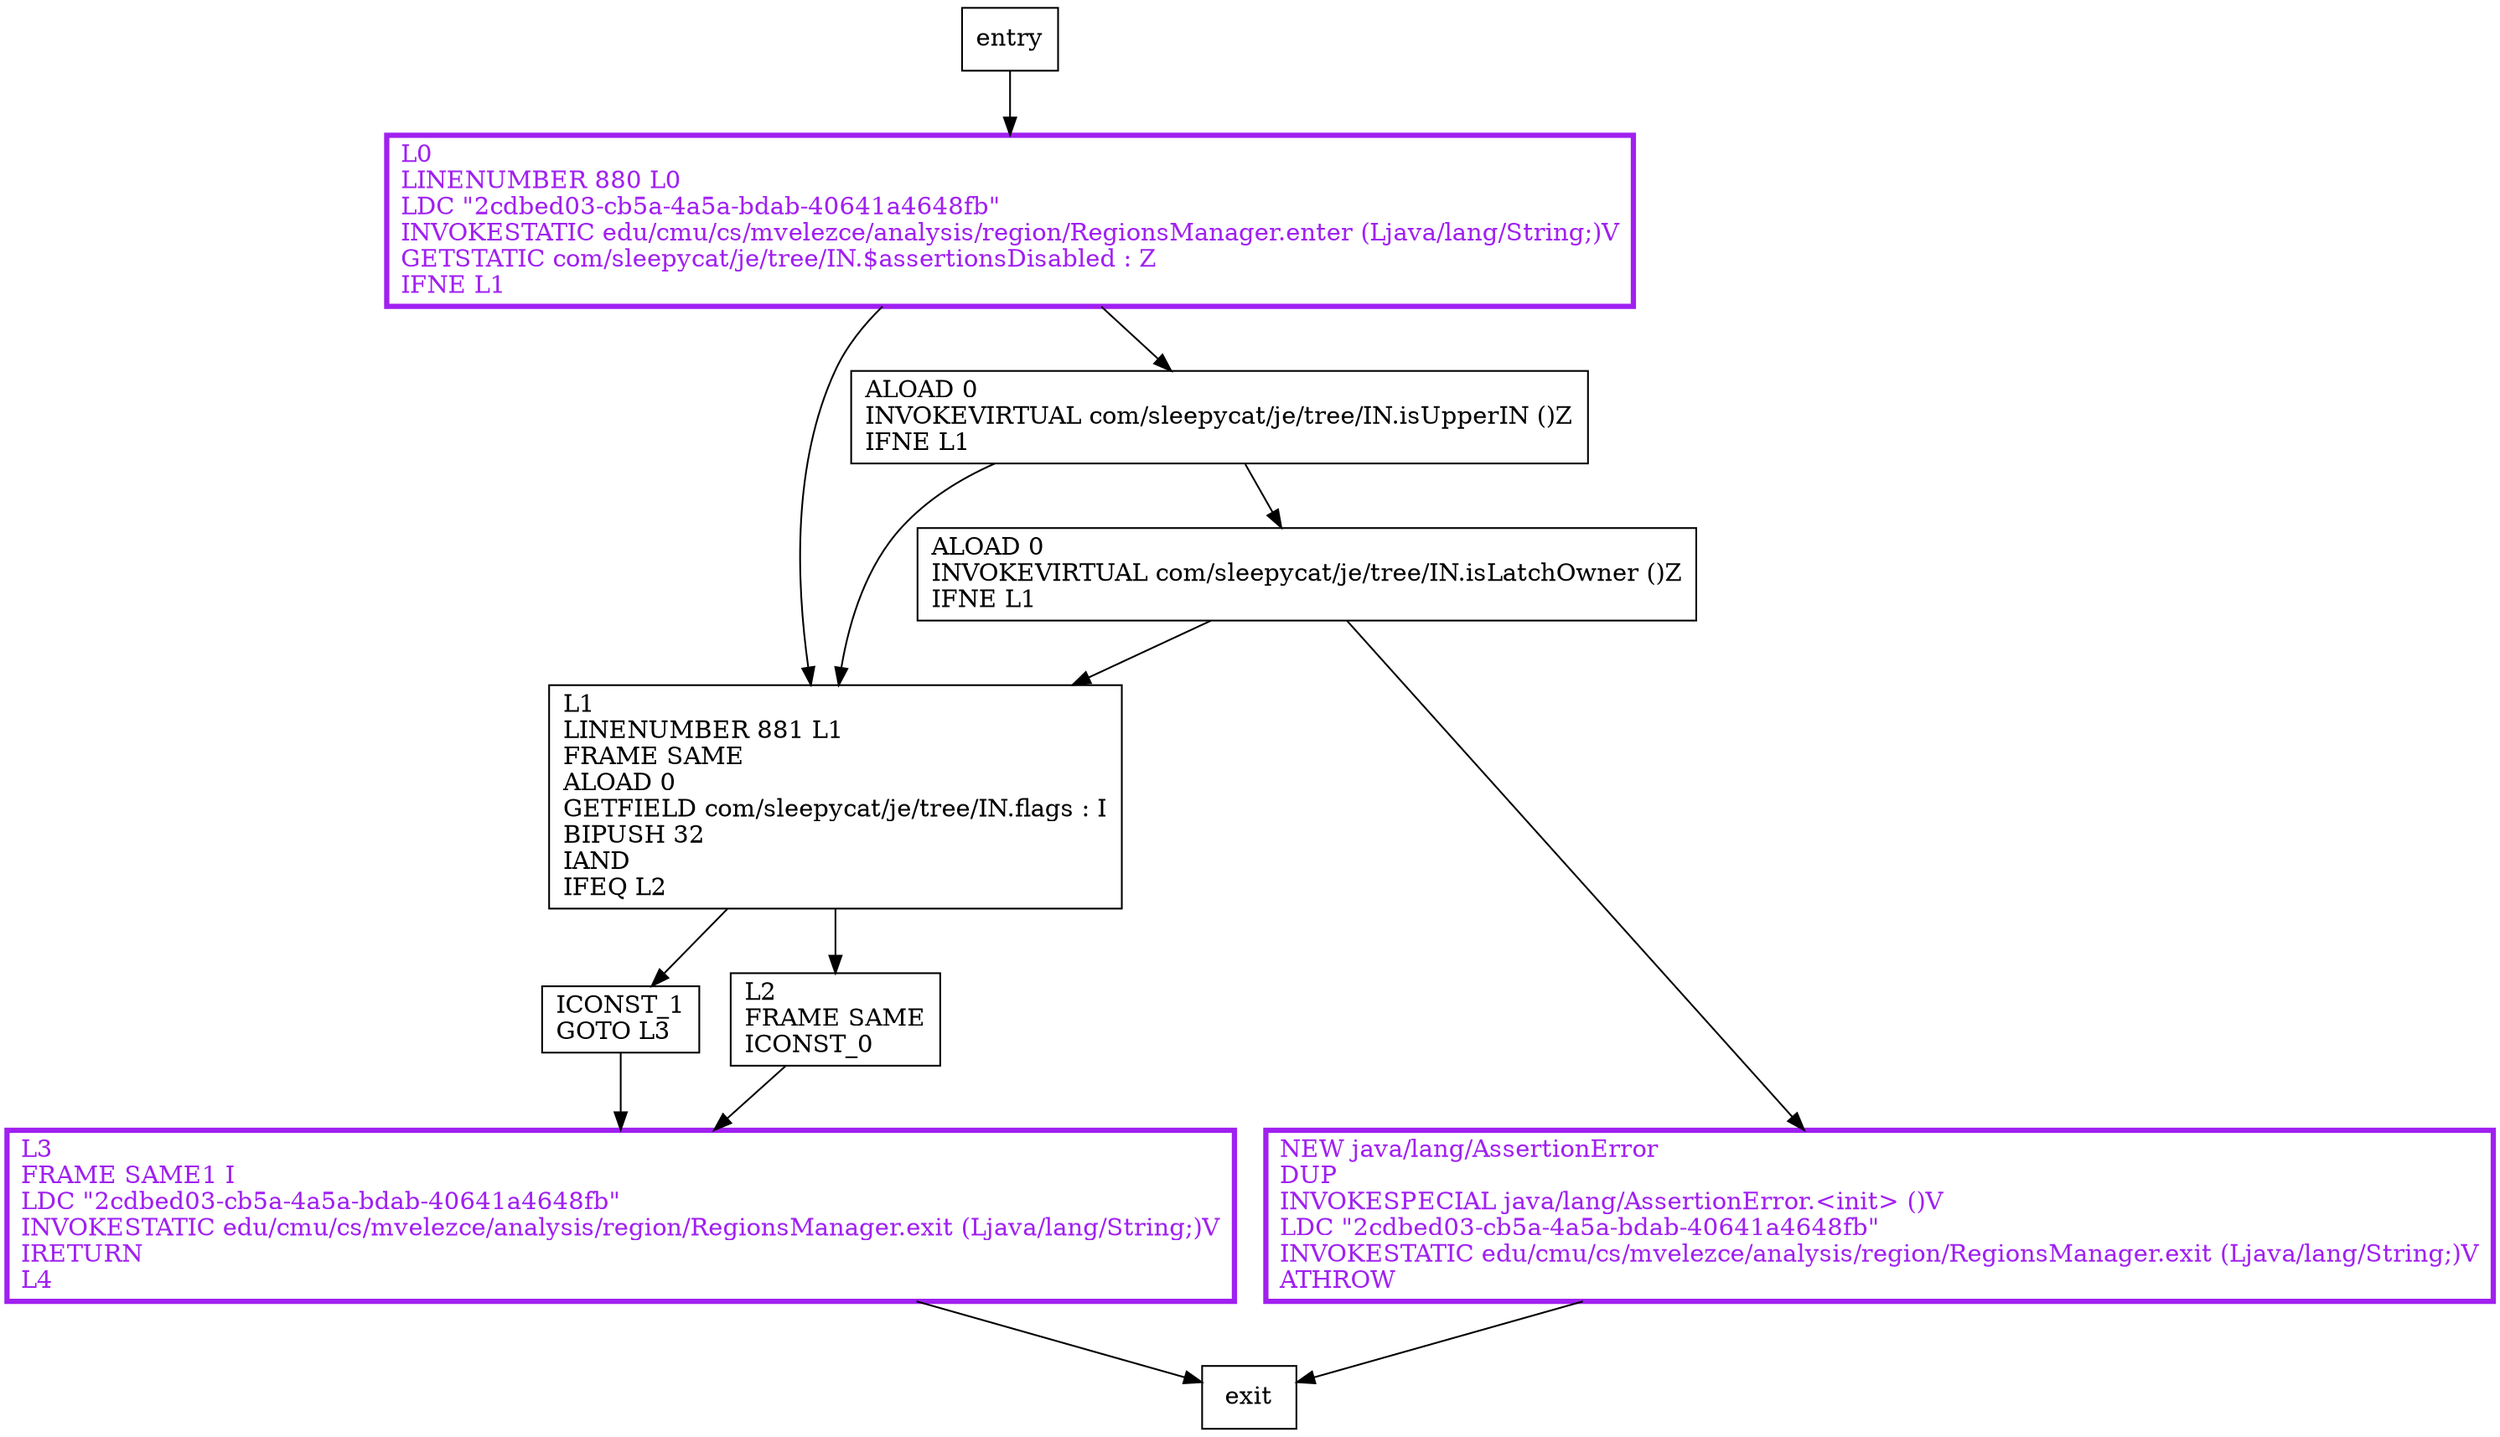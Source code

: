digraph isBINDelta {
node [shape=record];
720059378 [label="ICONST_1\lGOTO L3\l"];
684402564 [label="L3\lFRAME SAME1 I\lLDC \"2cdbed03-cb5a-4a5a-bdab-40641a4648fb\"\lINVOKESTATIC edu/cmu/cs/mvelezce/analysis/region/RegionsManager.exit (Ljava/lang/String;)V\lIRETURN\lL4\l"];
1931074714 [label="L2\lFRAME SAME\lICONST_0\l"];
838671065 [label="L1\lLINENUMBER 881 L1\lFRAME SAME\lALOAD 0\lGETFIELD com/sleepycat/je/tree/IN.flags : I\lBIPUSH 32\lIAND\lIFEQ L2\l"];
471277983 [label="ALOAD 0\lINVOKEVIRTUAL com/sleepycat/je/tree/IN.isUpperIN ()Z\lIFNE L1\l"];
1476049680 [label="ALOAD 0\lINVOKEVIRTUAL com/sleepycat/je/tree/IN.isLatchOwner ()Z\lIFNE L1\l"];
26216846 [label="L0\lLINENUMBER 880 L0\lLDC \"2cdbed03-cb5a-4a5a-bdab-40641a4648fb\"\lINVOKESTATIC edu/cmu/cs/mvelezce/analysis/region/RegionsManager.enter (Ljava/lang/String;)V\lGETSTATIC com/sleepycat/je/tree/IN.$assertionsDisabled : Z\lIFNE L1\l"];
1445397528 [label="NEW java/lang/AssertionError\lDUP\lINVOKESPECIAL java/lang/AssertionError.\<init\> ()V\lLDC \"2cdbed03-cb5a-4a5a-bdab-40641a4648fb\"\lINVOKESTATIC edu/cmu/cs/mvelezce/analysis/region/RegionsManager.exit (Ljava/lang/String;)V\lATHROW\l"];
entry;
exit;
entry -> 26216846;
720059378 -> 684402564;
684402564 -> exit;
1931074714 -> 684402564;
838671065 -> 720059378;
838671065 -> 1931074714;
471277983 -> 838671065;
471277983 -> 1476049680;
1476049680 -> 838671065;
1476049680 -> 1445397528;
26216846 -> 838671065;
26216846 -> 471277983;
1445397528 -> exit;
684402564[fontcolor="purple", penwidth=3, color="purple"];
26216846[fontcolor="purple", penwidth=3, color="purple"];
1445397528[fontcolor="purple", penwidth=3, color="purple"];
}
